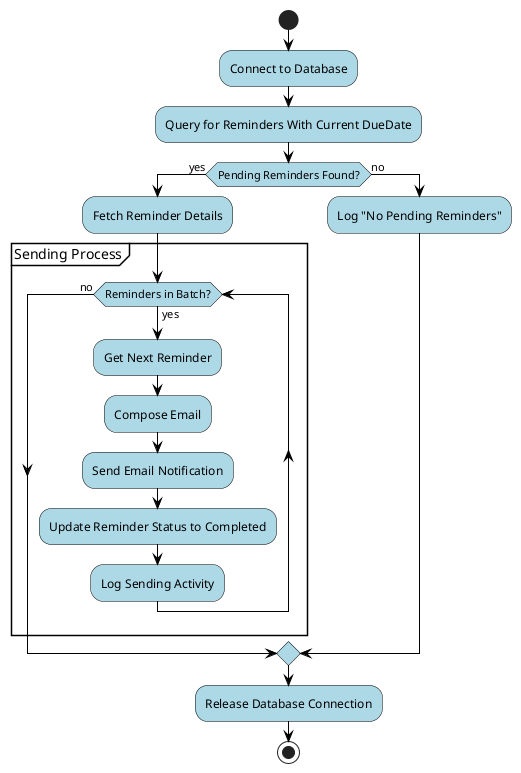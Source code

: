 @startuml
skinparam ActivityBackgroundColor LightBlue
skinparam ActivityBorderColor Black
skinparam ArrowColor Black

start

:Connect to Database;

:Query for Reminders With Current DueDate;

if (Pending Reminders Found?) then (yes)
  :Fetch Reminder Details;
  
  partition "Sending Process" {
    while (Reminders in Batch?) is (yes)
      :Get Next Reminder;
      
      :Compose Email;
      :Send Email Notification;
      
      :Update Reminder Status to Completed;
      :Log Sending Activity;
    endwhile (no)
  }
else (no)
  :Log "No Pending Reminders";
endif

:Release Database Connection;

stop
@enduml